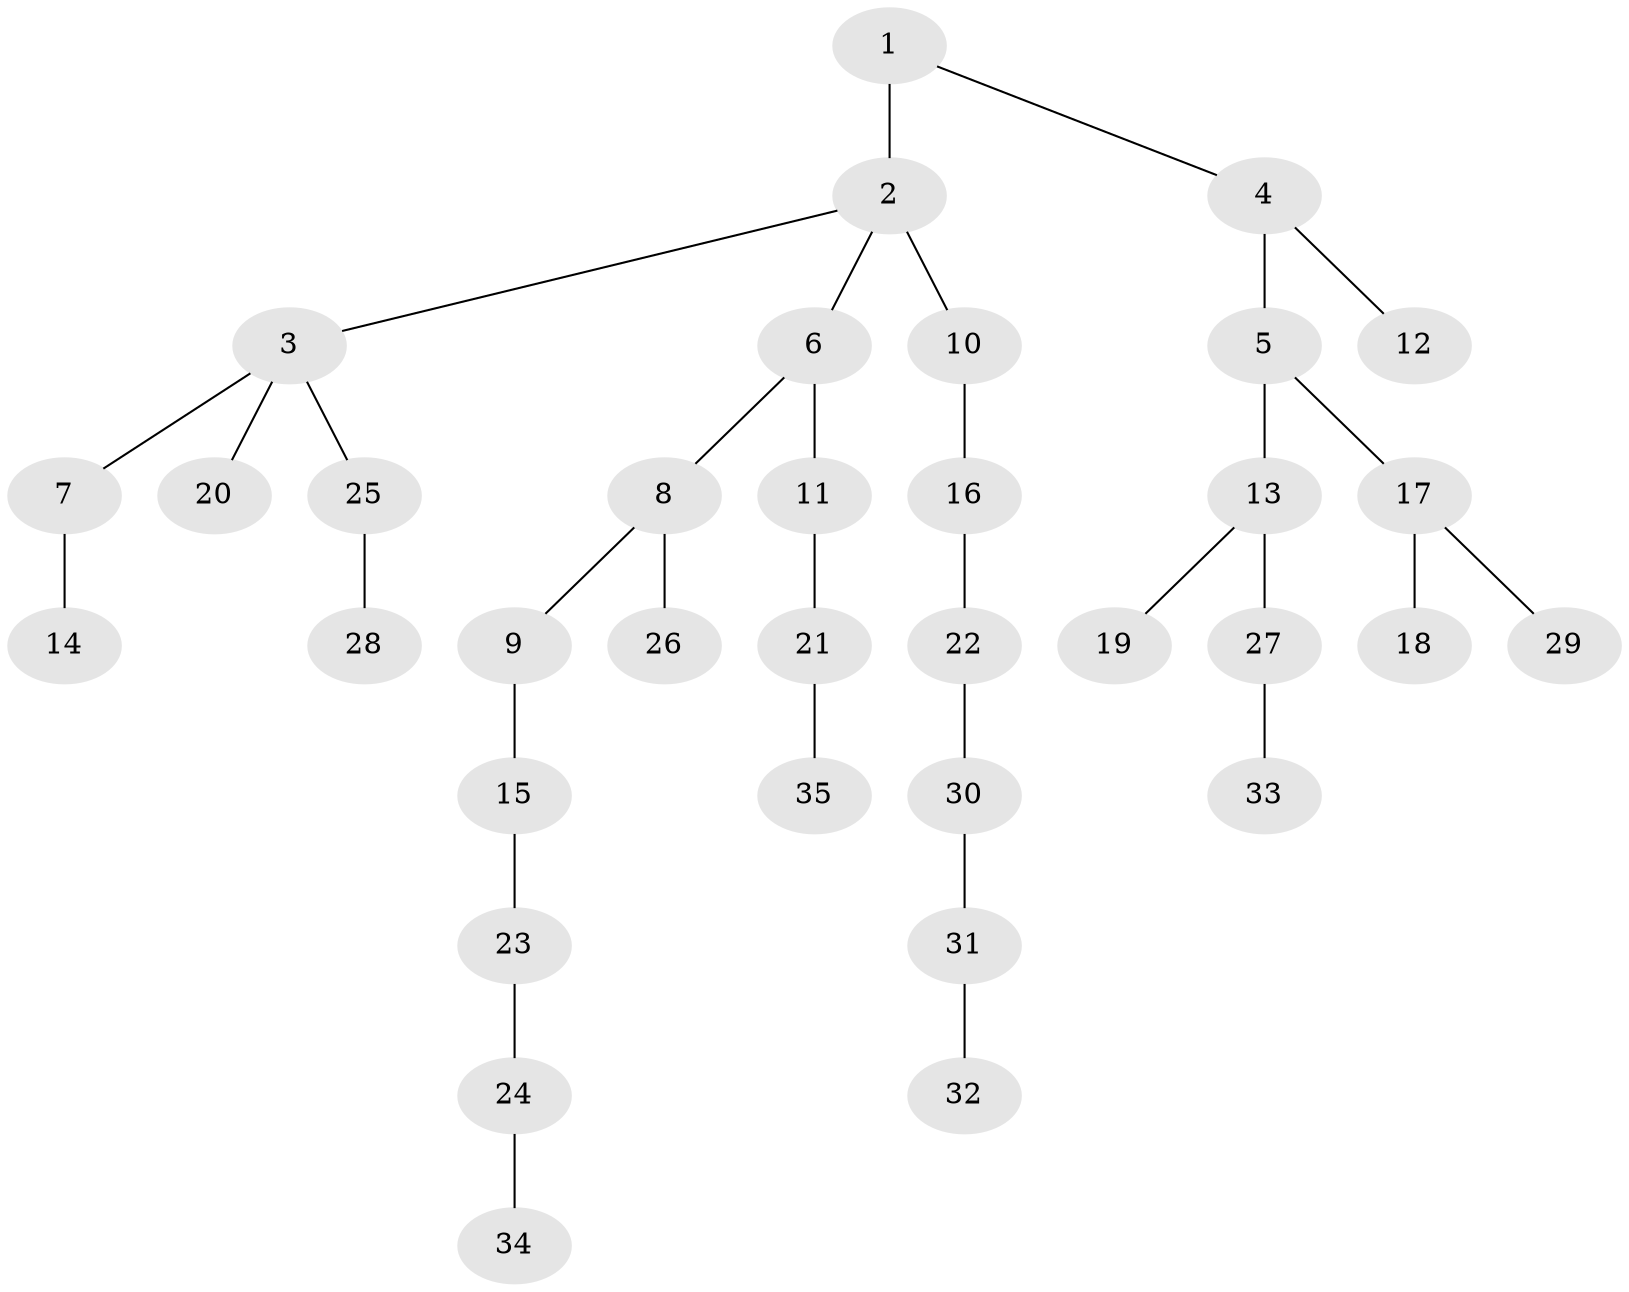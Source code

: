 // original degree distribution, {4: 0.1076923076923077, 3: 0.2, 2: 0.16923076923076924, 1: 0.5076923076923077, 6: 0.015384615384615385}
// Generated by graph-tools (version 1.1) at 2025/37/03/09/25 02:37:02]
// undirected, 35 vertices, 34 edges
graph export_dot {
graph [start="1"]
  node [color=gray90,style=filled];
  1;
  2;
  3;
  4;
  5;
  6;
  7;
  8;
  9;
  10;
  11;
  12;
  13;
  14;
  15;
  16;
  17;
  18;
  19;
  20;
  21;
  22;
  23;
  24;
  25;
  26;
  27;
  28;
  29;
  30;
  31;
  32;
  33;
  34;
  35;
  1 -- 2 [weight=2.0];
  1 -- 4 [weight=1.0];
  2 -- 3 [weight=1.0];
  2 -- 6 [weight=1.0];
  2 -- 10 [weight=1.0];
  3 -- 7 [weight=1.0];
  3 -- 20 [weight=1.0];
  3 -- 25 [weight=1.0];
  4 -- 5 [weight=1.0];
  4 -- 12 [weight=1.0];
  5 -- 13 [weight=1.0];
  5 -- 17 [weight=1.0];
  6 -- 8 [weight=1.0];
  6 -- 11 [weight=1.0];
  7 -- 14 [weight=3.0];
  8 -- 9 [weight=1.0];
  8 -- 26 [weight=1.0];
  9 -- 15 [weight=1.0];
  10 -- 16 [weight=1.0];
  11 -- 21 [weight=1.0];
  13 -- 19 [weight=1.0];
  13 -- 27 [weight=3.0];
  15 -- 23 [weight=1.0];
  16 -- 22 [weight=1.0];
  17 -- 18 [weight=1.0];
  17 -- 29 [weight=1.0];
  21 -- 35 [weight=1.0];
  22 -- 30 [weight=1.0];
  23 -- 24 [weight=1.0];
  24 -- 34 [weight=1.0];
  25 -- 28 [weight=2.0];
  27 -- 33 [weight=1.0];
  30 -- 31 [weight=1.0];
  31 -- 32 [weight=1.0];
}
